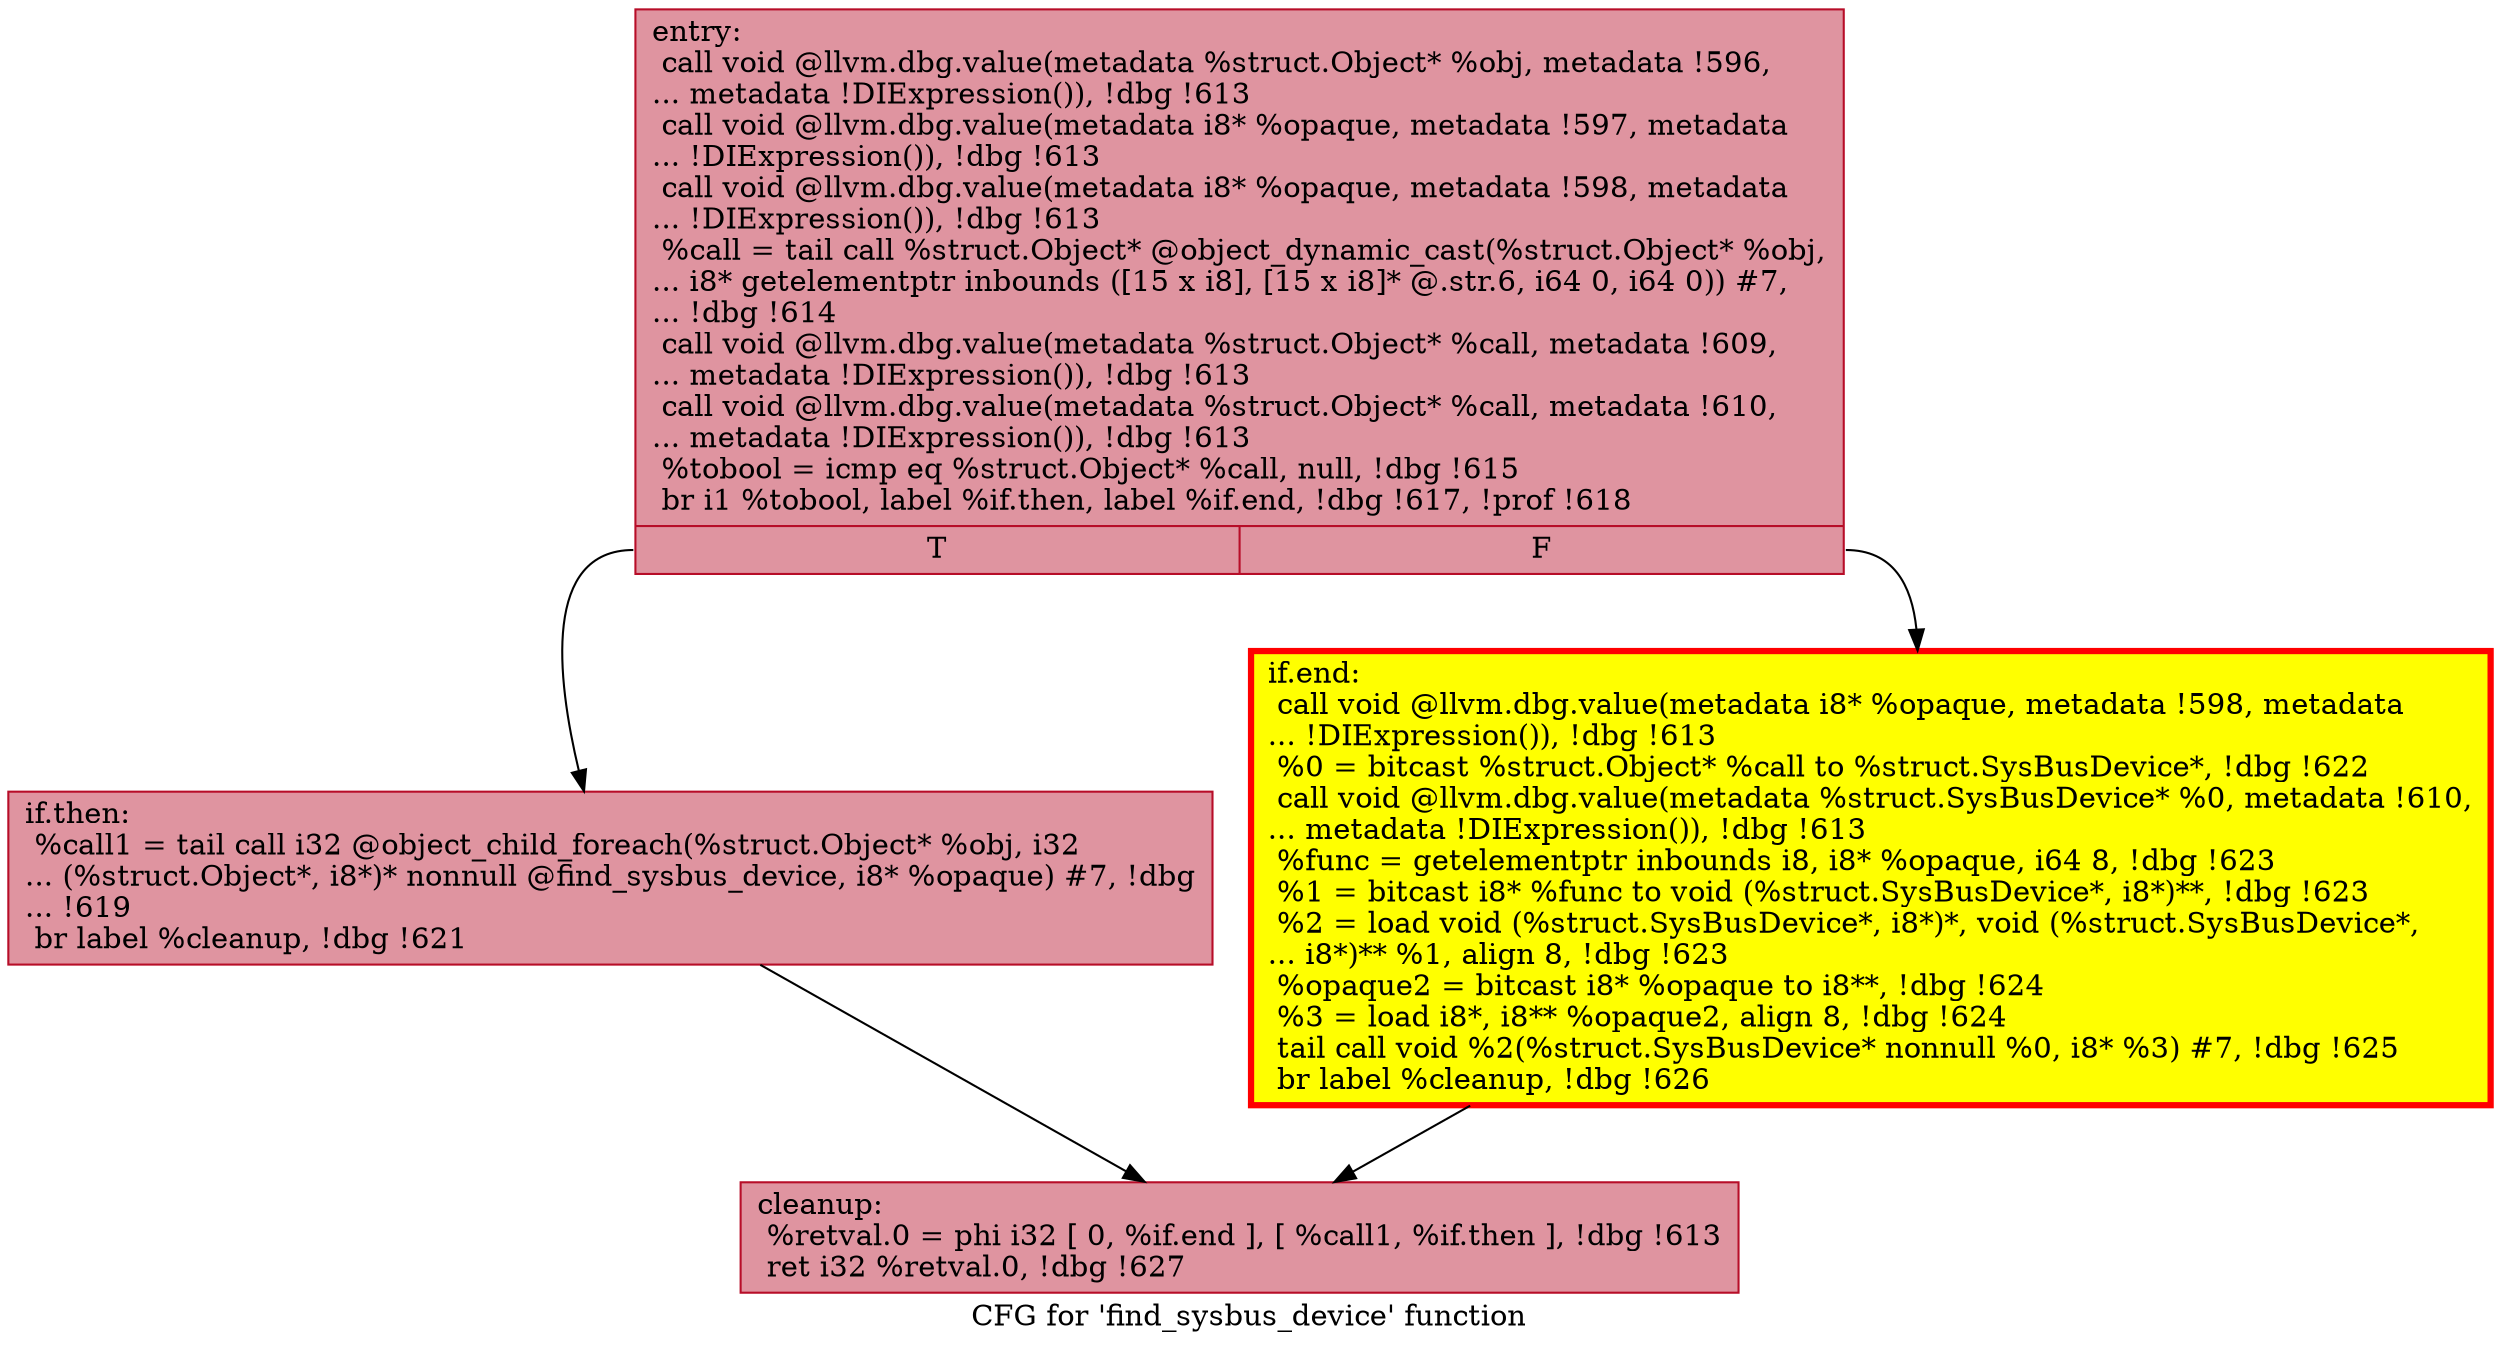digraph "CFG for 'find_sysbus_device' function" {
	label="CFG for 'find_sysbus_device' function";

	Node0x56031ed56da0 [shape=record,color="#b70d28ff", style=filled, fillcolor="#b70d2870",label="{entry:\l  call void @llvm.dbg.value(metadata %struct.Object* %obj, metadata !596,\l... metadata !DIExpression()), !dbg !613\l  call void @llvm.dbg.value(metadata i8* %opaque, metadata !597, metadata\l... !DIExpression()), !dbg !613\l  call void @llvm.dbg.value(metadata i8* %opaque, metadata !598, metadata\l... !DIExpression()), !dbg !613\l  %call = tail call %struct.Object* @object_dynamic_cast(%struct.Object* %obj,\l... i8* getelementptr inbounds ([15 x i8], [15 x i8]* @.str.6, i64 0, i64 0)) #7,\l... !dbg !614\l  call void @llvm.dbg.value(metadata %struct.Object* %call, metadata !609,\l... metadata !DIExpression()), !dbg !613\l  call void @llvm.dbg.value(metadata %struct.Object* %call, metadata !610,\l... metadata !DIExpression()), !dbg !613\l  %tobool = icmp eq %struct.Object* %call, null, !dbg !615\l  br i1 %tobool, label %if.then, label %if.end, !dbg !617, !prof !618\l|{<s0>T|<s1>F}}"];
	Node0x56031ed56da0:s0 -> Node0x56031ed2f0b0;
	Node0x56031ed56da0:s1 -> Node0x56031ed2f100;
	Node0x56031ed2f0b0 [shape=record,color="#b70d28ff", style=filled, fillcolor="#b70d2870",label="{if.then:                                          \l  %call1 = tail call i32 @object_child_foreach(%struct.Object* %obj, i32\l... (%struct.Object*, i8*)* nonnull @find_sysbus_device, i8* %opaque) #7, !dbg\l... !619\l  br label %cleanup, !dbg !621\l}"];
	Node0x56031ed2f0b0 -> Node0x56031ed2fe10;
	Node0x56031ed2f100 [shape=record,penwidth=3.0, style="filled", color="red", fillcolor="yellow",label="{if.end:                                           \l  call void @llvm.dbg.value(metadata i8* %opaque, metadata !598, metadata\l... !DIExpression()), !dbg !613\l  %0 = bitcast %struct.Object* %call to %struct.SysBusDevice*, !dbg !622\l  call void @llvm.dbg.value(metadata %struct.SysBusDevice* %0, metadata !610,\l... metadata !DIExpression()), !dbg !613\l  %func = getelementptr inbounds i8, i8* %opaque, i64 8, !dbg !623\l  %1 = bitcast i8* %func to void (%struct.SysBusDevice*, i8*)**, !dbg !623\l  %2 = load void (%struct.SysBusDevice*, i8*)*, void (%struct.SysBusDevice*,\l... i8*)** %1, align 8, !dbg !623\l  %opaque2 = bitcast i8* %opaque to i8**, !dbg !624\l  %3 = load i8*, i8** %opaque2, align 8, !dbg !624\l  tail call void %2(%struct.SysBusDevice* nonnull %0, i8* %3) #7, !dbg !625\l  br label %cleanup, !dbg !626\l}"];
	Node0x56031ed2f100 -> Node0x56031ed2fe10;
	Node0x56031ed2fe10 [shape=record,color="#b70d28ff", style=filled, fillcolor="#b70d2870",label="{cleanup:                                          \l  %retval.0 = phi i32 [ 0, %if.end ], [ %call1, %if.then ], !dbg !613\l  ret i32 %retval.0, !dbg !627\l}"];
}
